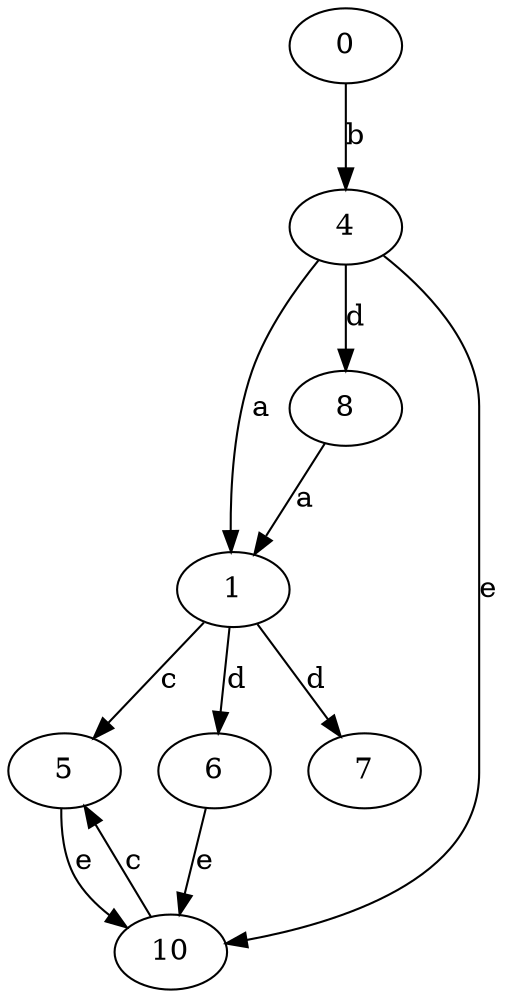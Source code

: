 strict digraph  {
1;
4;
5;
6;
7;
8;
0;
10;
1 -> 5  [label=c];
1 -> 6  [label=d];
1 -> 7  [label=d];
4 -> 1  [label=a];
4 -> 8  [label=d];
4 -> 10  [label=e];
5 -> 10  [label=e];
6 -> 10  [label=e];
8 -> 1  [label=a];
0 -> 4  [label=b];
10 -> 5  [label=c];
}
